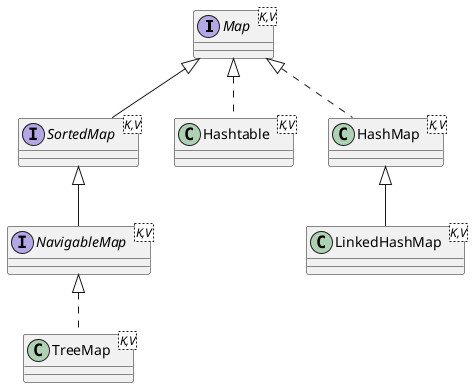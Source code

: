 @startuml
interface Map<K,​V>
interface SortedMap<K,​V>
interface NavigableMap<K,​V>

class Hashtable<K,V>
class HashMap<K,V>
class TreeMap<K,V>
class LinkedHashMap<K,V>

Map <|.. Hashtable
Map <|.. HashMap
HashMap <|-- LinkedHashMap

Map <|-- SortedMap
SortedMap <|-- NavigableMap
NavigableMap <|.. TreeMap

@enduml